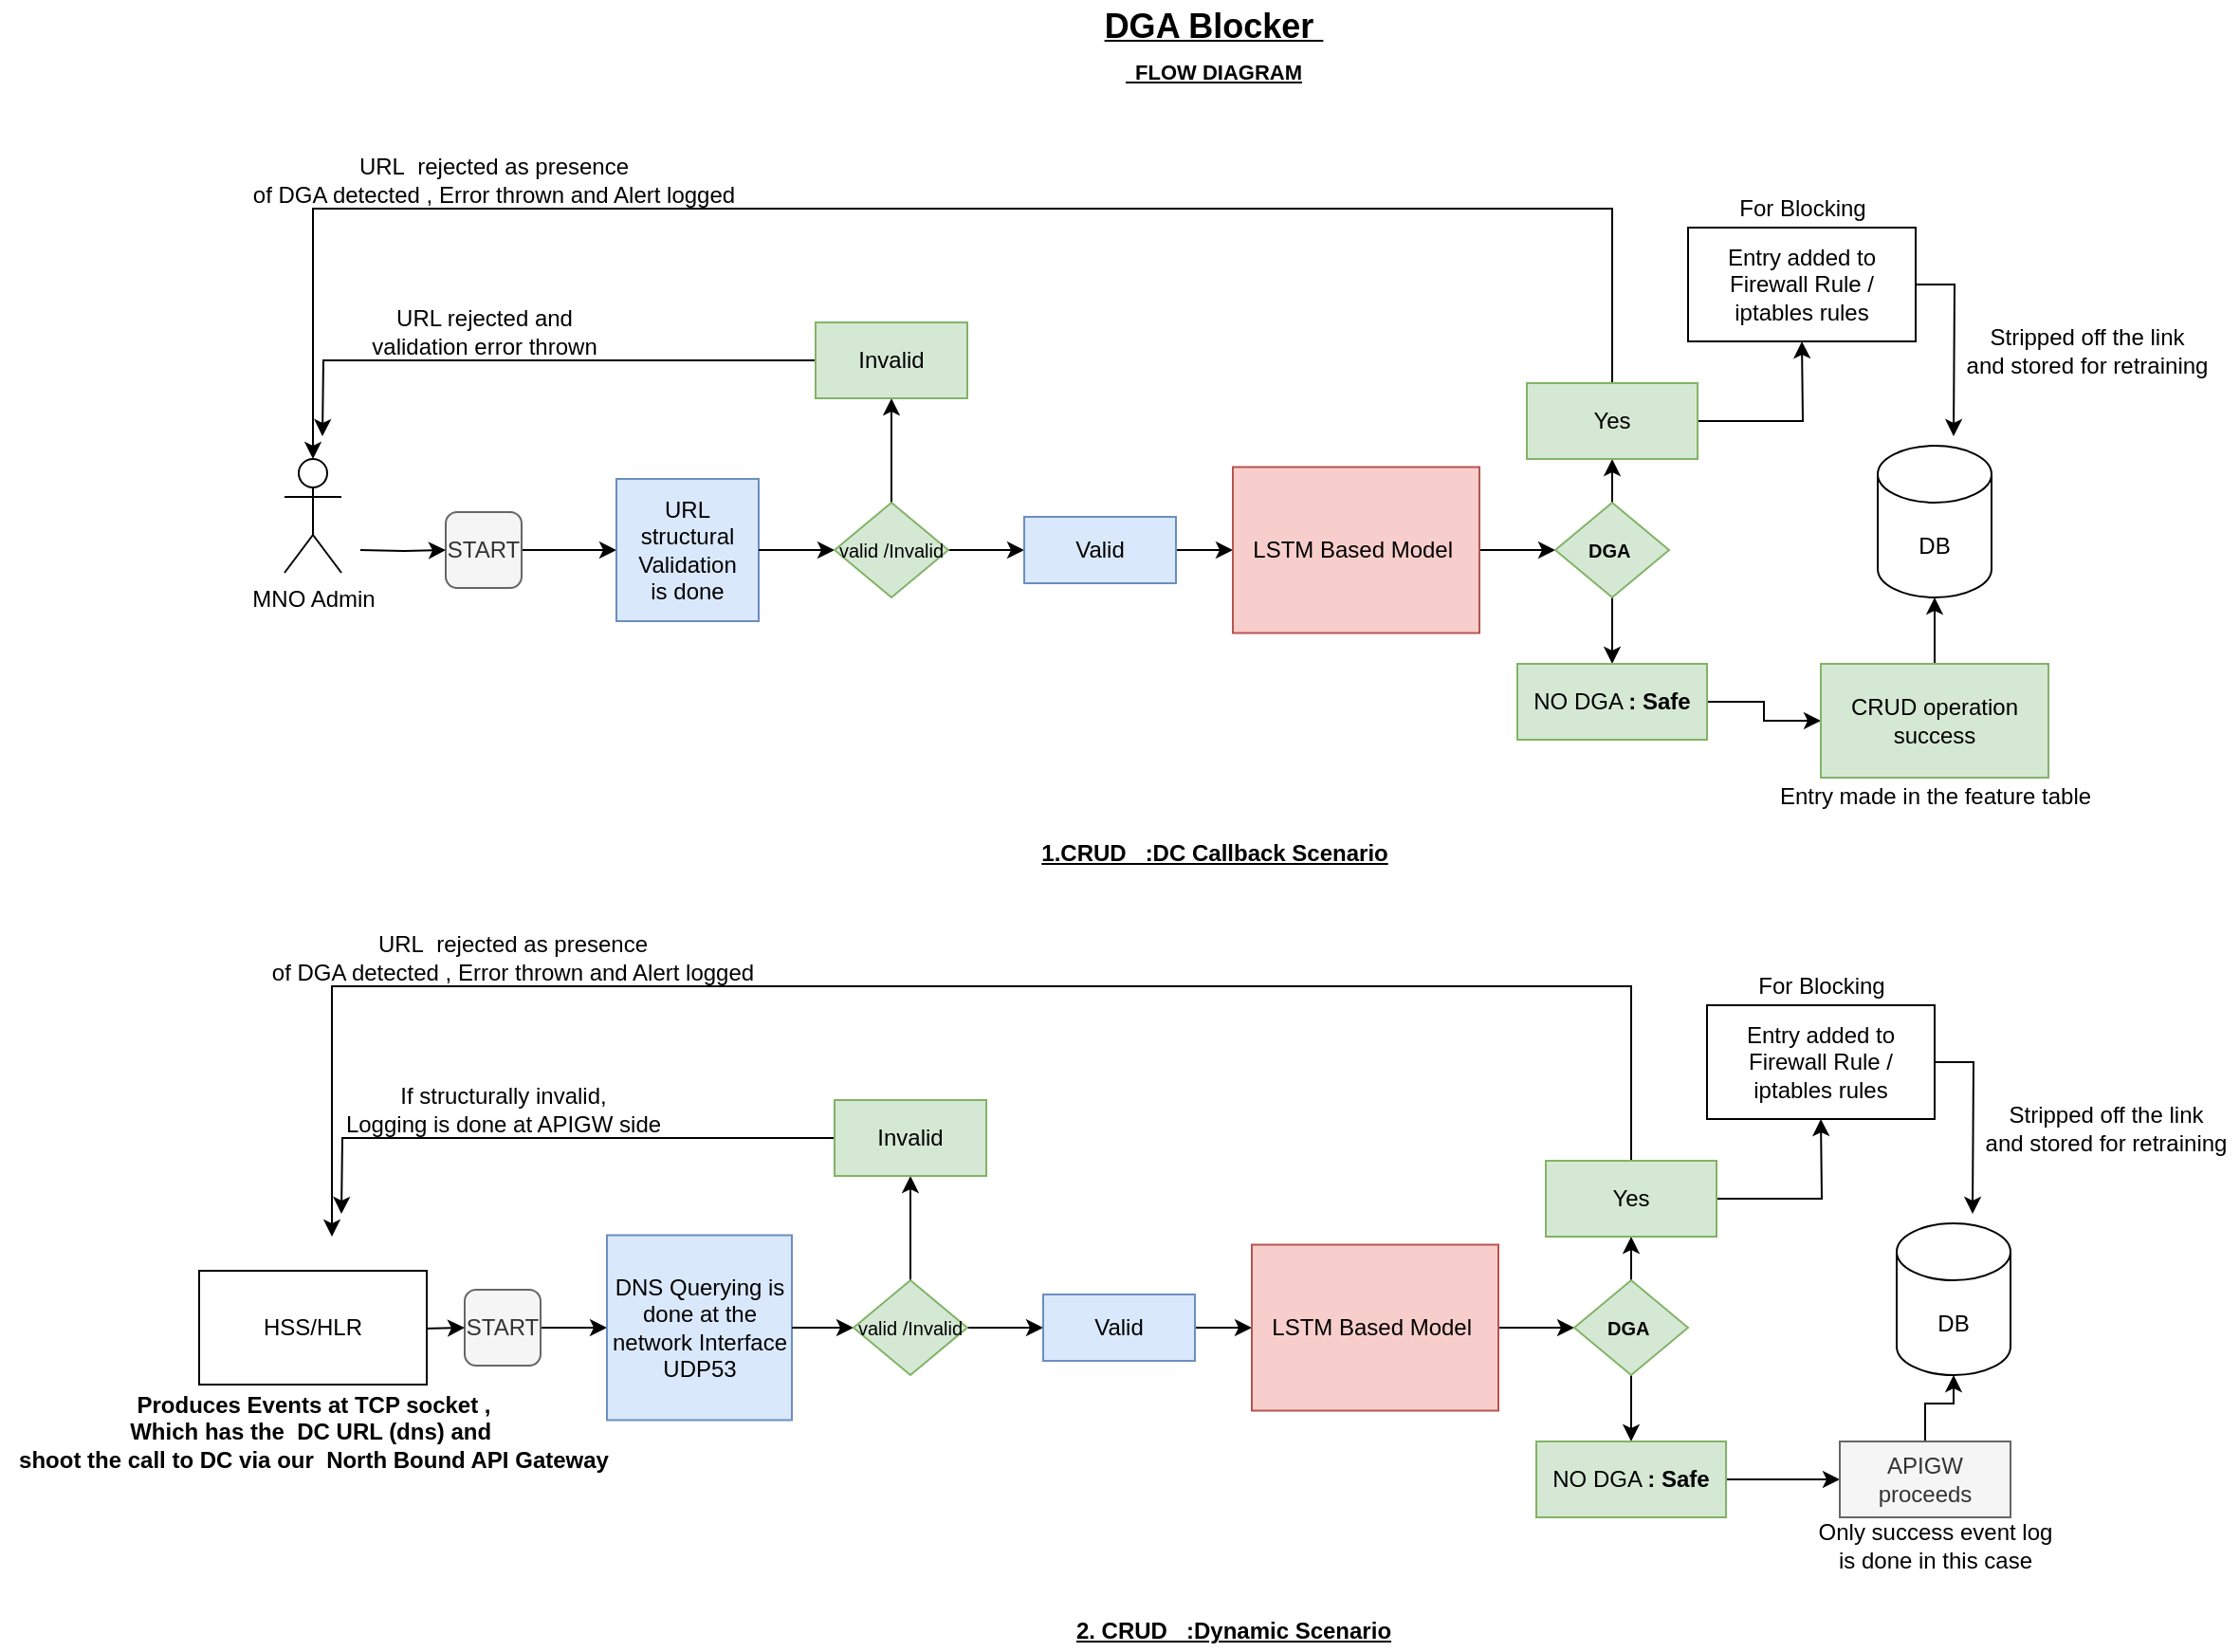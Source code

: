<mxfile version="14.7.7" type="github"><diagram id="XmYXb6q1sJxBOcwfVzE4" name="Page-1"><mxGraphModel dx="1885" dy="565" grid="1" gridSize="10" guides="1" tooltips="1" connect="1" arrows="1" fold="1" page="1" pageScale="1" pageWidth="850" pageHeight="1100" math="0" shadow="0"><root><mxCell id="0"/><mxCell id="1" parent="0"/><mxCell id="FBqpnrmvN5RfIPoNUzqK-1" value="&lt;b&gt;&lt;u&gt;&lt;span style=&quot;font-size: 18px&quot;&gt;DGA Blocker&amp;nbsp;&lt;/span&gt;&lt;br&gt;&lt;span style=&quot;font-size: 18px&quot;&gt;&amp;nbsp;&lt;/span&gt;&lt;font style=&quot;font-size: 11px&quot;&gt;FLOW DIAGRAM&lt;/font&gt;&lt;/u&gt;&lt;/b&gt;" style="text;html=1;strokeColor=none;fillColor=none;align=center;verticalAlign=middle;whiteSpace=wrap;rounded=0;" parent="1" vertex="1"><mxGeometry x="200" y="80" width="340" height="50" as="geometry"/></mxCell><mxCell id="FBqpnrmvN5RfIPoNUzqK-28" style="edgeStyle=orthogonalEdgeStyle;rounded=0;orthogonalLoop=1;jettySize=auto;html=1;" parent="1" source="FBqpnrmvN5RfIPoNUzqK-2" target="FBqpnrmvN5RfIPoNUzqK-4" edge="1"><mxGeometry relative="1" as="geometry"/></mxCell><mxCell id="FBqpnrmvN5RfIPoNUzqK-2" value="START" style="rounded=1;whiteSpace=wrap;html=1;fillColor=#f5f5f5;strokeColor=#666666;fontColor=#333333;" parent="1" vertex="1"><mxGeometry x="-35" y="350" width="40" height="40" as="geometry"/></mxCell><mxCell id="FBqpnrmvN5RfIPoNUzqK-4" value="URL structural Validation&lt;br&gt;is done" style="whiteSpace=wrap;html=1;aspect=fixed;fillColor=#dae8fc;strokeColor=#6c8ebf;" parent="1" vertex="1"><mxGeometry x="55" y="332.5" width="75" height="75" as="geometry"/></mxCell><mxCell id="Kyf35Kcozfyy5u9kXsoH-28" value="" style="edgeStyle=orthogonalEdgeStyle;rounded=0;orthogonalLoop=1;jettySize=auto;html=1;" parent="1" target="FBqpnrmvN5RfIPoNUzqK-2" edge="1"><mxGeometry relative="1" as="geometry"><mxPoint x="-80" y="370" as="sourcePoint"/></mxGeometry></mxCell><mxCell id="XKVxcPI2Sy27h-jT-PUb-154" value="" style="edgeStyle=orthogonalEdgeStyle;rounded=0;orthogonalLoop=1;jettySize=auto;html=1;exitX=1;exitY=0.5;exitDx=0;exitDy=0;" parent="1" source="FBqpnrmvN5RfIPoNUzqK-4" target="XKVxcPI2Sy27h-jT-PUb-153" edge="1"><mxGeometry relative="1" as="geometry"/></mxCell><mxCell id="woVOYEoxqtmm7x9cwBOy-6" value="" style="edgeStyle=orthogonalEdgeStyle;rounded=0;orthogonalLoop=1;jettySize=auto;html=1;" edge="1" parent="1" source="XKVxcPI2Sy27h-jT-PUb-153" target="woVOYEoxqtmm7x9cwBOy-5"><mxGeometry relative="1" as="geometry"/></mxCell><mxCell id="woVOYEoxqtmm7x9cwBOy-10" value="" style="edgeStyle=orthogonalEdgeStyle;rounded=0;orthogonalLoop=1;jettySize=auto;html=1;" edge="1" parent="1" source="XKVxcPI2Sy27h-jT-PUb-153" target="woVOYEoxqtmm7x9cwBOy-9"><mxGeometry relative="1" as="geometry"/></mxCell><mxCell id="XKVxcPI2Sy27h-jT-PUb-153" value="&lt;span style=&quot;font-size: 10px&quot;&gt;valid /Invalid&lt;/span&gt;" style="rhombus;whiteSpace=wrap;html=1;fillColor=#d5e8d4;strokeColor=#82b366;" parent="1" vertex="1"><mxGeometry x="170" y="345" width="60" height="50" as="geometry"/></mxCell><mxCell id="woVOYEoxqtmm7x9cwBOy-2" value="MNO Admin" style="shape=umlActor;verticalLabelPosition=bottom;verticalAlign=top;html=1;outlineConnect=0;" vertex="1" parent="1"><mxGeometry x="-120" y="322" width="30" height="60" as="geometry"/></mxCell><mxCell id="woVOYEoxqtmm7x9cwBOy-7" style="edgeStyle=orthogonalEdgeStyle;rounded=0;orthogonalLoop=1;jettySize=auto;html=1;" edge="1" parent="1" source="woVOYEoxqtmm7x9cwBOy-5"><mxGeometry relative="1" as="geometry"><mxPoint x="-100" y="310" as="targetPoint"/></mxGeometry></mxCell><mxCell id="woVOYEoxqtmm7x9cwBOy-5" value="Invalid" style="whiteSpace=wrap;html=1;strokeColor=#82b366;fillColor=#d5e8d4;" vertex="1" parent="1"><mxGeometry x="160" y="250" width="80" height="40" as="geometry"/></mxCell><mxCell id="woVOYEoxqtmm7x9cwBOy-8" value="URL rejected and &lt;br&gt;validation error thrown" style="text;html=1;align=center;verticalAlign=middle;resizable=0;points=[];autosize=1;strokeColor=none;" vertex="1" parent="1"><mxGeometry x="-80" y="240" width="130" height="30" as="geometry"/></mxCell><mxCell id="woVOYEoxqtmm7x9cwBOy-12" value="" style="edgeStyle=orthogonalEdgeStyle;rounded=0;orthogonalLoop=1;jettySize=auto;html=1;" edge="1" parent="1" source="woVOYEoxqtmm7x9cwBOy-9" target="woVOYEoxqtmm7x9cwBOy-11"><mxGeometry relative="1" as="geometry"/></mxCell><mxCell id="woVOYEoxqtmm7x9cwBOy-9" value="Valid" style="whiteSpace=wrap;html=1;strokeColor=#6c8ebf;fillColor=#dae8fc;" vertex="1" parent="1"><mxGeometry x="270" y="352.5" width="80" height="35" as="geometry"/></mxCell><mxCell id="woVOYEoxqtmm7x9cwBOy-15" value="" style="edgeStyle=orthogonalEdgeStyle;rounded=0;orthogonalLoop=1;jettySize=auto;html=1;" edge="1" parent="1" source="woVOYEoxqtmm7x9cwBOy-11" target="woVOYEoxqtmm7x9cwBOy-14"><mxGeometry relative="1" as="geometry"/></mxCell><mxCell id="woVOYEoxqtmm7x9cwBOy-11" value="LSTM Based Model&amp;nbsp;" style="whiteSpace=wrap;html=1;strokeColor=#b85450;fillColor=#f8cecc;" vertex="1" parent="1"><mxGeometry x="380" y="326.25" width="130" height="87.5" as="geometry"/></mxCell><mxCell id="woVOYEoxqtmm7x9cwBOy-13" value="&lt;b&gt;&lt;u&gt;1.CRUD&amp;nbsp; &amp;nbsp;:DC Callback Scenario&lt;/u&gt;&lt;/b&gt;" style="text;html=1;align=center;verticalAlign=middle;resizable=0;points=[];autosize=1;strokeColor=none;" vertex="1" parent="1"><mxGeometry x="270" y="520" width="200" height="20" as="geometry"/></mxCell><mxCell id="woVOYEoxqtmm7x9cwBOy-17" value="" style="edgeStyle=orthogonalEdgeStyle;rounded=0;orthogonalLoop=1;jettySize=auto;html=1;" edge="1" parent="1" source="woVOYEoxqtmm7x9cwBOy-14" target="woVOYEoxqtmm7x9cwBOy-16"><mxGeometry relative="1" as="geometry"/></mxCell><mxCell id="woVOYEoxqtmm7x9cwBOy-21" value="" style="edgeStyle=orthogonalEdgeStyle;rounded=0;orthogonalLoop=1;jettySize=auto;html=1;" edge="1" parent="1" source="woVOYEoxqtmm7x9cwBOy-14" target="woVOYEoxqtmm7x9cwBOy-20"><mxGeometry relative="1" as="geometry"/></mxCell><mxCell id="woVOYEoxqtmm7x9cwBOy-14" value="&lt;span style=&quot;font-size: 10px&quot;&gt;&lt;b&gt;DGA&amp;nbsp;&lt;/b&gt;&lt;/span&gt;" style="rhombus;whiteSpace=wrap;html=1;fillColor=#d5e8d4;strokeColor=#82b366;" vertex="1" parent="1"><mxGeometry x="550" y="345" width="60" height="50" as="geometry"/></mxCell><mxCell id="woVOYEoxqtmm7x9cwBOy-18" style="edgeStyle=orthogonalEdgeStyle;rounded=0;orthogonalLoop=1;jettySize=auto;html=1;" edge="1" parent="1" source="woVOYEoxqtmm7x9cwBOy-16" target="woVOYEoxqtmm7x9cwBOy-2"><mxGeometry relative="1" as="geometry"><Array as="points"><mxPoint x="580" y="190"/><mxPoint x="-105" y="190"/></Array></mxGeometry></mxCell><mxCell id="woVOYEoxqtmm7x9cwBOy-27" value="" style="edgeStyle=orthogonalEdgeStyle;rounded=0;orthogonalLoop=1;jettySize=auto;html=1;" edge="1" parent="1" source="woVOYEoxqtmm7x9cwBOy-16"><mxGeometry relative="1" as="geometry"><mxPoint x="680" y="260" as="targetPoint"/></mxGeometry></mxCell><mxCell id="woVOYEoxqtmm7x9cwBOy-16" value="Yes" style="whiteSpace=wrap;html=1;strokeColor=#82b366;fillColor=#d5e8d4;" vertex="1" parent="1"><mxGeometry x="535" y="282" width="90" height="40" as="geometry"/></mxCell><mxCell id="woVOYEoxqtmm7x9cwBOy-19" value="URL&amp;nbsp; rejected as presence &lt;br&gt;of DGA detected , Error thrown and Alert logged" style="text;html=1;align=center;verticalAlign=middle;resizable=0;points=[];autosize=1;strokeColor=none;" vertex="1" parent="1"><mxGeometry x="-145" y="160" width="270" height="30" as="geometry"/></mxCell><mxCell id="woVOYEoxqtmm7x9cwBOy-24" value="" style="edgeStyle=orthogonalEdgeStyle;rounded=0;orthogonalLoop=1;jettySize=auto;html=1;" edge="1" parent="1" source="woVOYEoxqtmm7x9cwBOy-20" target="woVOYEoxqtmm7x9cwBOy-23"><mxGeometry relative="1" as="geometry"/></mxCell><mxCell id="woVOYEoxqtmm7x9cwBOy-20" value="NO DGA &lt;b&gt;: Safe&lt;/b&gt;" style="whiteSpace=wrap;html=1;strokeColor=#82b366;fillColor=#d5e8d4;" vertex="1" parent="1"><mxGeometry x="530" y="430" width="100" height="40" as="geometry"/></mxCell><mxCell id="woVOYEoxqtmm7x9cwBOy-22" value="DB" style="shape=cylinder3;whiteSpace=wrap;html=1;boundedLbl=1;backgroundOutline=1;size=15;" vertex="1" parent="1"><mxGeometry x="720" y="315" width="60" height="80" as="geometry"/></mxCell><mxCell id="woVOYEoxqtmm7x9cwBOy-25" value="" style="edgeStyle=orthogonalEdgeStyle;rounded=0;orthogonalLoop=1;jettySize=auto;html=1;" edge="1" parent="1" source="woVOYEoxqtmm7x9cwBOy-23" target="woVOYEoxqtmm7x9cwBOy-22"><mxGeometry relative="1" as="geometry"/></mxCell><mxCell id="woVOYEoxqtmm7x9cwBOy-23" value="CRUD operation success" style="whiteSpace=wrap;html=1;strokeColor=#82b366;fillColor=#d5e8d4;" vertex="1" parent="1"><mxGeometry x="690" y="430" width="120" height="60" as="geometry"/></mxCell><mxCell id="woVOYEoxqtmm7x9cwBOy-26" value="Entry made in the feature table" style="text;html=1;align=center;verticalAlign=middle;resizable=0;points=[];autosize=1;strokeColor=none;" vertex="1" parent="1"><mxGeometry x="660" y="490" width="180" height="20" as="geometry"/></mxCell><mxCell id="woVOYEoxqtmm7x9cwBOy-29" style="edgeStyle=orthogonalEdgeStyle;rounded=0;orthogonalLoop=1;jettySize=auto;html=1;" edge="1" parent="1" source="woVOYEoxqtmm7x9cwBOy-28"><mxGeometry relative="1" as="geometry"><mxPoint x="760" y="310" as="targetPoint"/></mxGeometry></mxCell><mxCell id="woVOYEoxqtmm7x9cwBOy-28" value="Entry added to Firewall Rule / iptables rules" style="whiteSpace=wrap;html=1;" vertex="1" parent="1"><mxGeometry x="620" y="200" width="120" height="60" as="geometry"/></mxCell><mxCell id="woVOYEoxqtmm7x9cwBOy-30" value="Stripped off the link &lt;br&gt;and stored for retraining" style="text;html=1;align=center;verticalAlign=middle;resizable=0;points=[];autosize=1;strokeColor=none;" vertex="1" parent="1"><mxGeometry x="760" y="250" width="140" height="30" as="geometry"/></mxCell><mxCell id="woVOYEoxqtmm7x9cwBOy-31" style="edgeStyle=orthogonalEdgeStyle;rounded=0;orthogonalLoop=1;jettySize=auto;html=1;" edge="1" parent="1" source="woVOYEoxqtmm7x9cwBOy-32" target="woVOYEoxqtmm7x9cwBOy-33"><mxGeometry relative="1" as="geometry"/></mxCell><mxCell id="woVOYEoxqtmm7x9cwBOy-32" value="START" style="rounded=1;whiteSpace=wrap;html=1;fillColor=#f5f5f5;strokeColor=#666666;fontColor=#333333;" vertex="1" parent="1"><mxGeometry x="-25" y="760" width="40" height="40" as="geometry"/></mxCell><mxCell id="woVOYEoxqtmm7x9cwBOy-33" value="DNS Querying is done at the network Interface UDP53" style="whiteSpace=wrap;html=1;aspect=fixed;fillColor=#dae8fc;strokeColor=#6c8ebf;" vertex="1" parent="1"><mxGeometry x="50" y="731.25" width="97.5" height="97.5" as="geometry"/></mxCell><mxCell id="woVOYEoxqtmm7x9cwBOy-34" value="" style="edgeStyle=orthogonalEdgeStyle;rounded=0;orthogonalLoop=1;jettySize=auto;html=1;" edge="1" parent="1" target="woVOYEoxqtmm7x9cwBOy-32"><mxGeometry relative="1" as="geometry"><mxPoint x="-70" y="780" as="sourcePoint"/></mxGeometry></mxCell><mxCell id="woVOYEoxqtmm7x9cwBOy-35" value="" style="edgeStyle=orthogonalEdgeStyle;rounded=0;orthogonalLoop=1;jettySize=auto;html=1;exitX=1;exitY=0.5;exitDx=0;exitDy=0;" edge="1" parent="1" source="woVOYEoxqtmm7x9cwBOy-33" target="woVOYEoxqtmm7x9cwBOy-38"><mxGeometry relative="1" as="geometry"/></mxCell><mxCell id="woVOYEoxqtmm7x9cwBOy-36" value="" style="edgeStyle=orthogonalEdgeStyle;rounded=0;orthogonalLoop=1;jettySize=auto;html=1;" edge="1" parent="1" source="woVOYEoxqtmm7x9cwBOy-38" target="woVOYEoxqtmm7x9cwBOy-41"><mxGeometry relative="1" as="geometry"/></mxCell><mxCell id="woVOYEoxqtmm7x9cwBOy-37" value="" style="edgeStyle=orthogonalEdgeStyle;rounded=0;orthogonalLoop=1;jettySize=auto;html=1;" edge="1" parent="1" source="woVOYEoxqtmm7x9cwBOy-38" target="woVOYEoxqtmm7x9cwBOy-44"><mxGeometry relative="1" as="geometry"/></mxCell><mxCell id="woVOYEoxqtmm7x9cwBOy-38" value="&lt;span style=&quot;font-size: 10px&quot;&gt;valid /Invalid&lt;/span&gt;" style="rhombus;whiteSpace=wrap;html=1;fillColor=#d5e8d4;strokeColor=#82b366;" vertex="1" parent="1"><mxGeometry x="180" y="755" width="60" height="50" as="geometry"/></mxCell><mxCell id="woVOYEoxqtmm7x9cwBOy-40" style="edgeStyle=orthogonalEdgeStyle;rounded=0;orthogonalLoop=1;jettySize=auto;html=1;" edge="1" parent="1" source="woVOYEoxqtmm7x9cwBOy-41"><mxGeometry relative="1" as="geometry"><mxPoint x="-90" y="720" as="targetPoint"/></mxGeometry></mxCell><mxCell id="woVOYEoxqtmm7x9cwBOy-41" value="Invalid" style="whiteSpace=wrap;html=1;strokeColor=#82b366;fillColor=#d5e8d4;" vertex="1" parent="1"><mxGeometry x="170" y="660" width="80" height="40" as="geometry"/></mxCell><mxCell id="woVOYEoxqtmm7x9cwBOy-42" value="If structurally invalid, &lt;br&gt;Logging is done at APIGW side" style="text;html=1;align=center;verticalAlign=middle;resizable=0;points=[];autosize=1;strokeColor=none;" vertex="1" parent="1"><mxGeometry x="-95" y="650" width="180" height="30" as="geometry"/></mxCell><mxCell id="woVOYEoxqtmm7x9cwBOy-43" value="" style="edgeStyle=orthogonalEdgeStyle;rounded=0;orthogonalLoop=1;jettySize=auto;html=1;" edge="1" parent="1" source="woVOYEoxqtmm7x9cwBOy-44" target="woVOYEoxqtmm7x9cwBOy-46"><mxGeometry relative="1" as="geometry"/></mxCell><mxCell id="woVOYEoxqtmm7x9cwBOy-44" value="Valid" style="whiteSpace=wrap;html=1;strokeColor=#6c8ebf;fillColor=#dae8fc;" vertex="1" parent="1"><mxGeometry x="280" y="762.5" width="80" height="35" as="geometry"/></mxCell><mxCell id="woVOYEoxqtmm7x9cwBOy-45" value="" style="edgeStyle=orthogonalEdgeStyle;rounded=0;orthogonalLoop=1;jettySize=auto;html=1;" edge="1" parent="1" source="woVOYEoxqtmm7x9cwBOy-46" target="woVOYEoxqtmm7x9cwBOy-50"><mxGeometry relative="1" as="geometry"/></mxCell><mxCell id="woVOYEoxqtmm7x9cwBOy-46" value="LSTM Based Model&amp;nbsp;" style="whiteSpace=wrap;html=1;strokeColor=#b85450;fillColor=#f8cecc;" vertex="1" parent="1"><mxGeometry x="390" y="736.25" width="130" height="87.5" as="geometry"/></mxCell><mxCell id="woVOYEoxqtmm7x9cwBOy-47" value="&lt;b&gt;&lt;u&gt;2. CRUD&amp;nbsp; &amp;nbsp;:Dynamic Scenario&lt;/u&gt;&lt;/b&gt;" style="text;html=1;align=center;verticalAlign=middle;resizable=0;points=[];autosize=1;strokeColor=none;" vertex="1" parent="1"><mxGeometry x="290" y="930" width="180" height="20" as="geometry"/></mxCell><mxCell id="woVOYEoxqtmm7x9cwBOy-48" value="" style="edgeStyle=orthogonalEdgeStyle;rounded=0;orthogonalLoop=1;jettySize=auto;html=1;" edge="1" parent="1" source="woVOYEoxqtmm7x9cwBOy-50" target="woVOYEoxqtmm7x9cwBOy-53"><mxGeometry relative="1" as="geometry"/></mxCell><mxCell id="woVOYEoxqtmm7x9cwBOy-49" value="" style="edgeStyle=orthogonalEdgeStyle;rounded=0;orthogonalLoop=1;jettySize=auto;html=1;" edge="1" parent="1" source="woVOYEoxqtmm7x9cwBOy-50" target="woVOYEoxqtmm7x9cwBOy-56"><mxGeometry relative="1" as="geometry"/></mxCell><mxCell id="woVOYEoxqtmm7x9cwBOy-50" value="&lt;span style=&quot;font-size: 10px&quot;&gt;&lt;b&gt;DGA&amp;nbsp;&lt;/b&gt;&lt;/span&gt;" style="rhombus;whiteSpace=wrap;html=1;fillColor=#d5e8d4;strokeColor=#82b366;" vertex="1" parent="1"><mxGeometry x="560" y="755" width="60" height="50" as="geometry"/></mxCell><mxCell id="woVOYEoxqtmm7x9cwBOy-51" style="edgeStyle=orthogonalEdgeStyle;rounded=0;orthogonalLoop=1;jettySize=auto;html=1;" edge="1" parent="1" source="woVOYEoxqtmm7x9cwBOy-53"><mxGeometry relative="1" as="geometry"><Array as="points"><mxPoint x="590" y="600"/><mxPoint x="-95" y="600"/></Array><mxPoint x="-95" y="732" as="targetPoint"/></mxGeometry></mxCell><mxCell id="woVOYEoxqtmm7x9cwBOy-52" value="" style="edgeStyle=orthogonalEdgeStyle;rounded=0;orthogonalLoop=1;jettySize=auto;html=1;" edge="1" parent="1" source="woVOYEoxqtmm7x9cwBOy-53"><mxGeometry relative="1" as="geometry"><mxPoint x="690" y="670" as="targetPoint"/></mxGeometry></mxCell><mxCell id="woVOYEoxqtmm7x9cwBOy-53" value="Yes" style="whiteSpace=wrap;html=1;strokeColor=#82b366;fillColor=#d5e8d4;" vertex="1" parent="1"><mxGeometry x="545" y="692" width="90" height="40" as="geometry"/></mxCell><mxCell id="woVOYEoxqtmm7x9cwBOy-54" value="URL&amp;nbsp; rejected as presence &lt;br&gt;of DGA detected , Error thrown and Alert logged" style="text;html=1;align=center;verticalAlign=middle;resizable=0;points=[];autosize=1;strokeColor=none;" vertex="1" parent="1"><mxGeometry x="-135" y="570" width="270" height="30" as="geometry"/></mxCell><mxCell id="woVOYEoxqtmm7x9cwBOy-55" value="" style="edgeStyle=orthogonalEdgeStyle;rounded=0;orthogonalLoop=1;jettySize=auto;html=1;" edge="1" parent="1" source="woVOYEoxqtmm7x9cwBOy-56" target="woVOYEoxqtmm7x9cwBOy-59"><mxGeometry relative="1" as="geometry"/></mxCell><mxCell id="woVOYEoxqtmm7x9cwBOy-56" value="NO DGA &lt;b&gt;: Safe&lt;/b&gt;" style="whiteSpace=wrap;html=1;strokeColor=#82b366;fillColor=#d5e8d4;" vertex="1" parent="1"><mxGeometry x="540" y="840" width="100" height="40" as="geometry"/></mxCell><mxCell id="woVOYEoxqtmm7x9cwBOy-57" value="DB" style="shape=cylinder3;whiteSpace=wrap;html=1;boundedLbl=1;backgroundOutline=1;size=15;" vertex="1" parent="1"><mxGeometry x="730" y="725" width="60" height="80" as="geometry"/></mxCell><mxCell id="woVOYEoxqtmm7x9cwBOy-58" value="" style="edgeStyle=orthogonalEdgeStyle;rounded=0;orthogonalLoop=1;jettySize=auto;html=1;" edge="1" parent="1" source="woVOYEoxqtmm7x9cwBOy-59" target="woVOYEoxqtmm7x9cwBOy-57"><mxGeometry relative="1" as="geometry"/></mxCell><mxCell id="woVOYEoxqtmm7x9cwBOy-59" value="APIGW proceeds" style="whiteSpace=wrap;html=1;fillColor=#f5f5f5;strokeColor=#666666;fontColor=#333333;" vertex="1" parent="1"><mxGeometry x="700" y="840" width="90" height="40" as="geometry"/></mxCell><mxCell id="woVOYEoxqtmm7x9cwBOy-61" style="edgeStyle=orthogonalEdgeStyle;rounded=0;orthogonalLoop=1;jettySize=auto;html=1;" edge="1" parent="1" source="woVOYEoxqtmm7x9cwBOy-62"><mxGeometry relative="1" as="geometry"><mxPoint x="770" y="720" as="targetPoint"/></mxGeometry></mxCell><mxCell id="woVOYEoxqtmm7x9cwBOy-62" value="Entry added to Firewall Rule / iptables rules" style="whiteSpace=wrap;html=1;" vertex="1" parent="1"><mxGeometry x="630" y="610" width="120" height="60" as="geometry"/></mxCell><mxCell id="woVOYEoxqtmm7x9cwBOy-63" value="Stripped off the link &lt;br&gt;and stored for retraining" style="text;html=1;align=center;verticalAlign=middle;resizable=0;points=[];autosize=1;strokeColor=none;" vertex="1" parent="1"><mxGeometry x="770" y="660" width="140" height="30" as="geometry"/></mxCell><mxCell id="woVOYEoxqtmm7x9cwBOy-64" value="HSS/HLR" style="rounded=0;whiteSpace=wrap;html=1;" vertex="1" parent="1"><mxGeometry x="-165" y="750" width="120" height="60" as="geometry"/></mxCell><mxCell id="woVOYEoxqtmm7x9cwBOy-65" value="&lt;b&gt;Produces Events at TCP socket ,&lt;br&gt;Which has the&amp;nbsp; DC URL (dns) and&amp;nbsp;&lt;br&gt;shoot the call to DC via our&amp;nbsp; North Bound API Gateway&lt;br&gt;&lt;/b&gt;" style="text;html=1;align=center;verticalAlign=middle;resizable=0;points=[];autosize=1;strokeColor=none;" vertex="1" parent="1"><mxGeometry x="-270" y="810" width="330" height="50" as="geometry"/></mxCell><mxCell id="woVOYEoxqtmm7x9cwBOy-66" value="Only success event log &lt;br&gt;is done in this case" style="text;html=1;align=center;verticalAlign=middle;resizable=0;points=[];autosize=1;strokeColor=none;" vertex="1" parent="1"><mxGeometry x="680" y="880" width="140" height="30" as="geometry"/></mxCell><mxCell id="woVOYEoxqtmm7x9cwBOy-67" value="For Blocking" style="text;html=1;align=center;verticalAlign=middle;resizable=0;points=[];autosize=1;strokeColor=none;" vertex="1" parent="1"><mxGeometry x="650" y="590" width="80" height="20" as="geometry"/></mxCell><mxCell id="woVOYEoxqtmm7x9cwBOy-68" value="For Blocking" style="text;html=1;align=center;verticalAlign=middle;resizable=0;points=[];autosize=1;strokeColor=none;" vertex="1" parent="1"><mxGeometry x="640" y="180" width="80" height="20" as="geometry"/></mxCell></root></mxGraphModel></diagram></mxfile>